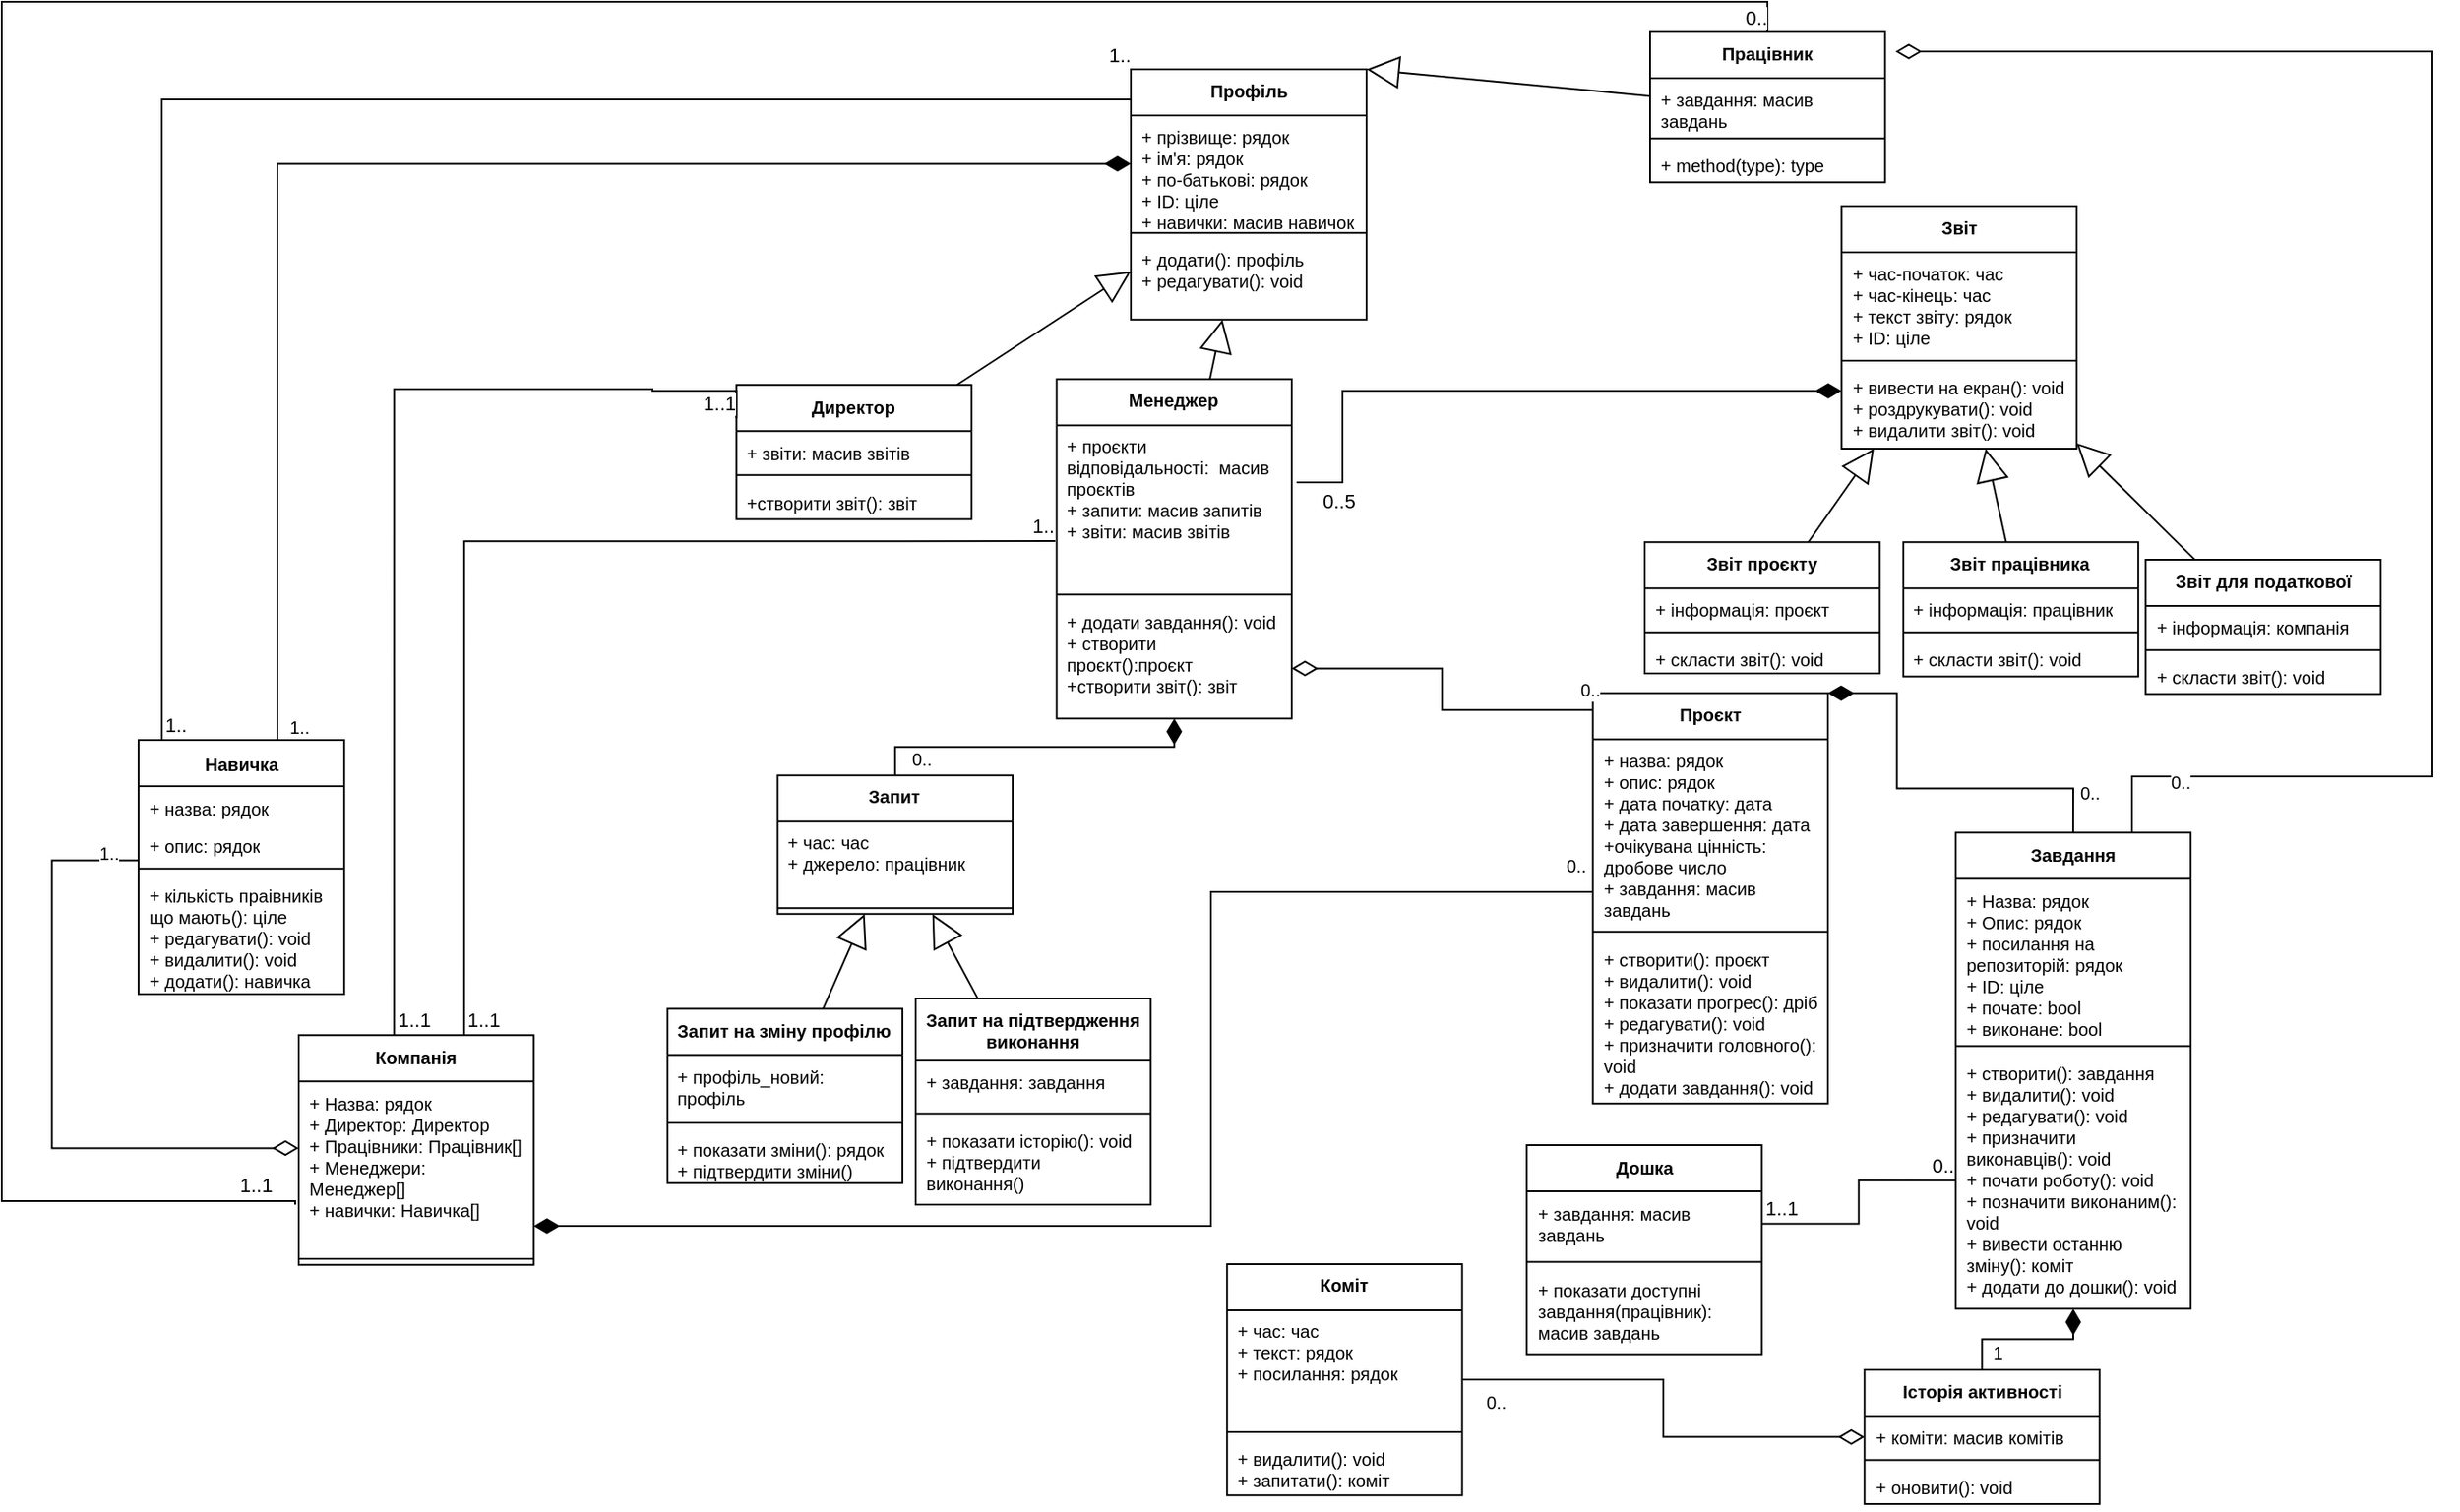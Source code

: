 <mxfile version="24.0.7" type="github">
  <diagram name="Сторінка-1" id="wndHHUxONTHjifHZyyzE">
    <mxGraphModel dx="1635" dy="624" grid="0" gridSize="10" guides="1" tooltips="1" connect="1" arrows="1" fold="1" page="0" pageScale="1" pageWidth="827" pageHeight="1169" math="0" shadow="0">
      <root>
        <mxCell id="0" />
        <mxCell id="1" parent="0" />
        <mxCell id="Brq1ZZWE5Lci2YKcBxoo-1" value="Проєкт" style="swimlane;fontStyle=1;align=center;verticalAlign=top;childLayout=stackLayout;horizontal=1;startSize=26;horizontalStack=0;resizeParent=1;resizeParentMax=0;resizeLast=0;collapsible=1;marginBottom=0;whiteSpace=wrap;html=1;fontSize=10;" parent="1" vertex="1">
          <mxGeometry x="869.812" y="507.115" width="132.18" height="230.995" as="geometry" />
        </mxCell>
        <mxCell id="Brq1ZZWE5Lci2YKcBxoo-2" value="+ назва: рядок&lt;br style=&quot;font-size: 10px;&quot;&gt;+ опис: рядок&lt;br style=&quot;font-size: 10px;&quot;&gt;+ дата початку: дата&lt;br style=&quot;font-size: 10px;&quot;&gt;+ дата завершення: дата&lt;br style=&quot;font-size: 10px;&quot;&gt;+очікувана цінність:&amp;nbsp; дробове число&lt;br style=&quot;font-size: 10px;&quot;&gt;+ завдання: масив завдань" style="text;strokeColor=none;fillColor=none;align=left;verticalAlign=top;spacingLeft=4;spacingRight=4;overflow=hidden;rotatable=0;points=[[0,0.5],[1,0.5]];portConstraint=eastwest;whiteSpace=wrap;html=1;fontSize=10;" parent="Brq1ZZWE5Lci2YKcBxoo-1" vertex="1">
          <mxGeometry y="26" width="132.18" height="104.917" as="geometry" />
        </mxCell>
        <mxCell id="Brq1ZZWE5Lci2YKcBxoo-3" value="" style="line;strokeWidth=1;fillColor=none;align=left;verticalAlign=middle;spacingTop=-1;spacingLeft=3;spacingRight=3;rotatable=0;labelPosition=right;points=[];portConstraint=eastwest;strokeColor=inherit;fontSize=10;" parent="Brq1ZZWE5Lci2YKcBxoo-1" vertex="1">
          <mxGeometry y="130.917" width="132.18" height="6.609" as="geometry" />
        </mxCell>
        <mxCell id="Brq1ZZWE5Lci2YKcBxoo-4" value="+ створити(): проєкт&lt;br style=&quot;font-size: 10px;&quot;&gt;+ видалити(): void&lt;br style=&quot;font-size: 10px;&quot;&gt;+ показати прогрес(): дріб&lt;br style=&quot;font-size: 10px;&quot;&gt;+ редагувати(): void&lt;br style=&quot;font-size: 10px;&quot;&gt;+ призначити головного(): void&lt;div style=&quot;font-size: 10px;&quot;&gt;+ додати завдання(): void&lt;/div&gt;" style="text;strokeColor=none;fillColor=none;align=left;verticalAlign=top;spacingLeft=4;spacingRight=4;overflow=hidden;rotatable=0;points=[[0,0.5],[1,0.5]];portConstraint=eastwest;whiteSpace=wrap;html=1;fontSize=10;" parent="Brq1ZZWE5Lci2YKcBxoo-1" vertex="1">
          <mxGeometry y="137.525" width="132.18" height="93.47" as="geometry" />
        </mxCell>
        <mxCell id="Brq1ZZWE5Lci2YKcBxoo-7" value="Завдання" style="swimlane;fontStyle=1;align=center;verticalAlign=top;childLayout=stackLayout;horizontal=1;startSize=26;horizontalStack=0;resizeParent=1;resizeParentMax=0;resizeLast=0;collapsible=1;marginBottom=0;whiteSpace=wrap;html=1;fontSize=10;" parent="1" vertex="1">
          <mxGeometry x="1073.863" y="585.596" width="132.18" height="268.002" as="geometry" />
        </mxCell>
        <mxCell id="Brq1ZZWE5Lci2YKcBxoo-8" value="+ Назва: рядок&lt;br style=&quot;font-size: 10px;&quot;&gt;+ Опис: рядок&lt;br style=&quot;font-size: 10px;&quot;&gt;+ посилання на репозиторій: рядок&lt;br style=&quot;font-size: 10px;&quot;&gt;+ ID: ціле&lt;br style=&quot;font-size: 10px;&quot;&gt;+ почате: bool&lt;br style=&quot;font-size: 10px;&quot;&gt;+ виконане: bool" style="text;strokeColor=none;fillColor=none;align=left;verticalAlign=top;spacingLeft=4;spacingRight=4;overflow=hidden;rotatable=0;points=[[0,0.5],[1,0.5]];portConstraint=eastwest;whiteSpace=wrap;html=1;fontSize=10;" parent="Brq1ZZWE5Lci2YKcBxoo-7" vertex="1">
          <mxGeometry y="26" width="132.18" height="90.873" as="geometry" />
        </mxCell>
        <mxCell id="Brq1ZZWE5Lci2YKcBxoo-9" value="" style="line;strokeWidth=1;fillColor=none;align=left;verticalAlign=middle;spacingTop=-1;spacingLeft=3;spacingRight=3;rotatable=0;labelPosition=right;points=[];portConstraint=eastwest;strokeColor=inherit;fontSize=10;" parent="Brq1ZZWE5Lci2YKcBxoo-7" vertex="1">
          <mxGeometry y="116.873" width="132.18" height="6.609" as="geometry" />
        </mxCell>
        <mxCell id="Brq1ZZWE5Lci2YKcBxoo-10" value="+ створити(): завдання&lt;br style=&quot;font-size: 10px;&quot;&gt;+ видалити(): void&lt;br style=&quot;font-size: 10px;&quot;&gt;+ редагувати(): void&lt;br style=&quot;font-size: 10px;&quot;&gt;+ призначити виконавців(): void&lt;br style=&quot;font-size: 10px;&quot;&gt;+ почати роботу(): void&lt;br style=&quot;font-size: 10px;&quot;&gt;+ позначити виконаним(): void&lt;br style=&quot;font-size: 10px;&quot;&gt;+ вивести останню зміну(): коміт&lt;div style=&quot;font-size: 10px;&quot;&gt;+ додати до дошки(): void&lt;/div&gt;" style="text;strokeColor=none;fillColor=none;align=left;verticalAlign=top;spacingLeft=4;spacingRight=4;overflow=hidden;rotatable=0;points=[[0,0.5],[1,0.5]];portConstraint=eastwest;whiteSpace=wrap;html=1;fontSize=10;" parent="Brq1ZZWE5Lci2YKcBxoo-7" vertex="1">
          <mxGeometry y="123.482" width="132.18" height="144.52" as="geometry" />
        </mxCell>
        <mxCell id="Brq1ZZWE5Lci2YKcBxoo-11" value="Профіль" style="swimlane;fontStyle=1;align=center;verticalAlign=top;childLayout=stackLayout;horizontal=1;startSize=26;horizontalStack=0;resizeParent=1;resizeParentMax=0;resizeLast=0;collapsible=1;marginBottom=0;whiteSpace=wrap;html=1;fontSize=10;" parent="1" vertex="1">
          <mxGeometry x="610" y="156" width="132.59" height="140.83" as="geometry" />
        </mxCell>
        <mxCell id="Brq1ZZWE5Lci2YKcBxoo-12" value="+ прізвище: рядок&lt;br style=&quot;border-color: var(--border-color); font-size: 10px;&quot;&gt;+ ім&#39;я: рядок&lt;br style=&quot;border-color: var(--border-color); font-size: 10px;&quot;&gt;+ по-батькові: рядок&lt;br style=&quot;border-color: var(--border-color); font-size: 10px;&quot;&gt;+ ID: ціле&lt;div style=&quot;font-size: 10px;&quot;&gt;+ навички: масив навичок&lt;/div&gt;" style="text;strokeColor=none;fillColor=none;align=left;verticalAlign=top;spacingLeft=4;spacingRight=4;overflow=hidden;rotatable=0;points=[[0,0.5],[1,0.5]];portConstraint=eastwest;whiteSpace=wrap;html=1;fontSize=10;" parent="Brq1ZZWE5Lci2YKcBxoo-11" vertex="1">
          <mxGeometry y="26" width="132.59" height="62.785" as="geometry" />
        </mxCell>
        <mxCell id="Brq1ZZWE5Lci2YKcBxoo-13" value="" style="line;strokeWidth=1;fillColor=none;align=left;verticalAlign=middle;spacingTop=-1;spacingLeft=3;spacingRight=3;rotatable=0;labelPosition=right;points=[];portConstraint=eastwest;strokeColor=inherit;fontSize=10;" parent="Brq1ZZWE5Lci2YKcBxoo-11" vertex="1">
          <mxGeometry y="88.785" width="132.59" height="6.609" as="geometry" />
        </mxCell>
        <mxCell id="Brq1ZZWE5Lci2YKcBxoo-14" value="+ додати(): профіль&lt;br style=&quot;font-size: 10px;&quot;&gt;+ редагувати(): void" style="text;strokeColor=none;fillColor=none;align=left;verticalAlign=top;spacingLeft=4;spacingRight=4;overflow=hidden;rotatable=0;points=[[0,0.5],[1,0.5]];portConstraint=eastwest;whiteSpace=wrap;html=1;fontSize=10;" parent="Brq1ZZWE5Lci2YKcBxoo-11" vertex="1">
          <mxGeometry y="95.394" width="132.59" height="45.436" as="geometry" />
        </mxCell>
        <mxCell id="Brq1ZZWE5Lci2YKcBxoo-15" value="Звіт" style="swimlane;fontStyle=1;align=center;verticalAlign=top;childLayout=stackLayout;horizontal=1;startSize=26;horizontalStack=0;resizeParent=1;resizeParentMax=0;resizeLast=0;collapsible=1;marginBottom=0;whiteSpace=wrap;html=1;fontSize=10;" parent="1" vertex="1">
          <mxGeometry x="1009.696" y="233.003" width="132.18" height="136.521" as="geometry" />
        </mxCell>
        <mxCell id="Brq1ZZWE5Lci2YKcBxoo-16" value="+ час-початок: час&lt;div style=&quot;font-size: 10px;&quot;&gt;+ час-кінець: час&lt;/div&gt;&lt;div style=&quot;font-size: 10px;&quot;&gt;+ текст звіту: рядок&lt;/div&gt;&lt;div style=&quot;font-size: 10px;&quot;&gt;+ ID: ціле&lt;/div&gt;" style="text;strokeColor=none;fillColor=none;align=left;verticalAlign=top;spacingLeft=4;spacingRight=4;overflow=hidden;rotatable=0;points=[[0,0.5],[1,0.5]];portConstraint=eastwest;whiteSpace=wrap;html=1;fontSize=10;" parent="Brq1ZZWE5Lci2YKcBxoo-15" vertex="1">
          <mxGeometry y="26" width="132.18" height="57.65" as="geometry" />
        </mxCell>
        <mxCell id="Brq1ZZWE5Lci2YKcBxoo-17" value="" style="line;strokeWidth=1;fillColor=none;align=left;verticalAlign=middle;spacingTop=-1;spacingLeft=3;spacingRight=3;rotatable=0;labelPosition=right;points=[];portConstraint=eastwest;strokeColor=inherit;fontSize=10;" parent="Brq1ZZWE5Lci2YKcBxoo-15" vertex="1">
          <mxGeometry y="83.65" width="132.18" height="6.609" as="geometry" />
        </mxCell>
        <mxCell id="Brq1ZZWE5Lci2YKcBxoo-18" value="+ вивести на екран(): void&lt;div style=&quot;font-size: 10px;&quot;&gt;+ роздрукувати(): void&lt;/div&gt;&lt;div style=&quot;font-size: 10px;&quot;&gt;+ видалити звіт(): void&lt;br style=&quot;font-size: 10px;&quot;&gt;&lt;/div&gt;" style="text;strokeColor=none;fillColor=none;align=left;verticalAlign=top;spacingLeft=4;spacingRight=4;overflow=hidden;rotatable=0;points=[[0,0.5],[1,0.5]];portConstraint=eastwest;whiteSpace=wrap;html=1;fontSize=10;" parent="Brq1ZZWE5Lci2YKcBxoo-15" vertex="1">
          <mxGeometry y="90.259" width="132.18" height="46.262" as="geometry" />
        </mxCell>
        <mxCell id="Brq1ZZWE5Lci2YKcBxoo-19" value="Коміт" style="swimlane;fontStyle=1;align=center;verticalAlign=top;childLayout=stackLayout;horizontal=1;startSize=26;horizontalStack=0;resizeParent=1;resizeParentMax=0;resizeLast=0;collapsible=1;marginBottom=0;whiteSpace=wrap;html=1;fontSize=10;" parent="1" vertex="1">
          <mxGeometry x="664.11" y="828.474" width="132.178" height="130.09" as="geometry" />
        </mxCell>
        <mxCell id="Brq1ZZWE5Lci2YKcBxoo-20" value="+ час: час&lt;br style=&quot;font-size: 10px;&quot;&gt;+ текст: рядок&lt;br style=&quot;font-size: 10px;&quot;&gt;+ посилання: рядок" style="text;strokeColor=none;fillColor=none;align=left;verticalAlign=top;spacingLeft=4;spacingRight=4;overflow=hidden;rotatable=0;points=[[0,0.5],[1,0.5]];portConstraint=eastwest;whiteSpace=wrap;html=1;fontSize=10;" parent="Brq1ZZWE5Lci2YKcBxoo-19" vertex="1">
          <mxGeometry y="26" width="132.178" height="65.263" as="geometry" />
        </mxCell>
        <mxCell id="Brq1ZZWE5Lci2YKcBxoo-21" value="" style="line;strokeWidth=1;fillColor=none;align=left;verticalAlign=middle;spacingTop=-1;spacingLeft=3;spacingRight=3;rotatable=0;labelPosition=right;points=[];portConstraint=eastwest;strokeColor=inherit;fontSize=10;" parent="Brq1ZZWE5Lci2YKcBxoo-19" vertex="1">
          <mxGeometry y="91.263" width="132.178" height="6.609" as="geometry" />
        </mxCell>
        <mxCell id="Brq1ZZWE5Lci2YKcBxoo-22" value="+ видалити(): void&lt;br style=&quot;font-size: 10px;&quot;&gt;+ запитати(): коміт" style="text;strokeColor=none;fillColor=none;align=left;verticalAlign=top;spacingLeft=4;spacingRight=4;overflow=hidden;rotatable=0;points=[[0,0.5],[1,0.5]];portConstraint=eastwest;whiteSpace=wrap;html=1;fontSize=10;" parent="Brq1ZZWE5Lci2YKcBxoo-19" vertex="1">
          <mxGeometry y="97.872" width="132.178" height="32.218" as="geometry" />
        </mxCell>
        <mxCell id="Brq1ZZWE5Lci2YKcBxoo-23" value="Менеджер" style="swimlane;fontStyle=1;align=center;verticalAlign=top;childLayout=stackLayout;horizontal=1;startSize=26;horizontalStack=0;resizeParent=1;resizeParentMax=0;resizeLast=0;collapsible=1;marginBottom=0;whiteSpace=wrap;html=1;fontSize=10;" parent="1" vertex="1">
          <mxGeometry x="568.281" y="330.327" width="132.18" height="190.999" as="geometry" />
        </mxCell>
        <mxCell id="Brq1ZZWE5Lci2YKcBxoo-24" value="+ проєкти відповідальності:&amp;nbsp; масив проєктів&lt;div style=&quot;font-size: 10px;&quot;&gt;+ запити: масив запитів&lt;/div&gt;&lt;div style=&quot;font-size: 10px;&quot;&gt;+ звіти: масив звітів&lt;/div&gt;" style="text;strokeColor=none;fillColor=none;align=left;verticalAlign=top;spacingLeft=4;spacingRight=4;overflow=hidden;rotatable=0;points=[[0,0.5],[1,0.5]];portConstraint=eastwest;whiteSpace=wrap;html=1;fontSize=10;" parent="Brq1ZZWE5Lci2YKcBxoo-23" vertex="1">
          <mxGeometry y="26" width="132.18" height="92" as="geometry" />
        </mxCell>
        <mxCell id="Brq1ZZWE5Lci2YKcBxoo-25" value="" style="line;strokeWidth=1;fillColor=none;align=left;verticalAlign=middle;spacingTop=-1;spacingLeft=3;spacingRight=3;rotatable=0;labelPosition=right;points=[];portConstraint=eastwest;strokeColor=inherit;fontSize=10;" parent="Brq1ZZWE5Lci2YKcBxoo-23" vertex="1">
          <mxGeometry y="118" width="132.18" height="6.609" as="geometry" />
        </mxCell>
        <mxCell id="Brq1ZZWE5Lci2YKcBxoo-26" value="+ додати завдання(): void&lt;br style=&quot;font-size: 10px;&quot;&gt;+ створити проєкт():проєкт&lt;div&gt;+створити звіт(): звіт&lt;/div&gt;" style="text;strokeColor=none;fillColor=none;align=left;verticalAlign=top;spacingLeft=4;spacingRight=4;overflow=hidden;rotatable=0;points=[[0,0.5],[1,0.5]];portConstraint=eastwest;whiteSpace=wrap;html=1;fontSize=10;" parent="Brq1ZZWE5Lci2YKcBxoo-23" vertex="1">
          <mxGeometry y="124.609" width="132.18" height="66.39" as="geometry" />
        </mxCell>
        <mxCell id="Brq1ZZWE5Lci2YKcBxoo-27" value="Працівник" style="swimlane;fontStyle=1;align=center;verticalAlign=top;childLayout=stackLayout;horizontal=1;startSize=26;horizontalStack=0;resizeParent=1;resizeParentMax=0;resizeLast=0;collapsible=1;marginBottom=0;whiteSpace=wrap;html=1;fontSize=10;" parent="1" vertex="1">
          <mxGeometry x="902.004" y="134.997" width="132.178" height="84.654" as="geometry" />
        </mxCell>
        <mxCell id="Brq1ZZWE5Lci2YKcBxoo-28" value="+ завдання: масив завдань" style="text;strokeColor=none;fillColor=none;align=left;verticalAlign=top;spacingLeft=4;spacingRight=4;overflow=hidden;rotatable=0;points=[[0,0.5],[1,0.5]];portConstraint=eastwest;whiteSpace=wrap;html=1;fontSize=10;" parent="Brq1ZZWE5Lci2YKcBxoo-27" vertex="1">
          <mxGeometry y="26" width="132.178" height="30.566" as="geometry" />
        </mxCell>
        <mxCell id="Brq1ZZWE5Lci2YKcBxoo-29" value="" style="line;strokeWidth=1;fillColor=none;align=left;verticalAlign=middle;spacingTop=-1;spacingLeft=3;spacingRight=3;rotatable=0;labelPosition=right;points=[];portConstraint=eastwest;strokeColor=inherit;fontSize=10;" parent="Brq1ZZWE5Lci2YKcBxoo-27" vertex="1">
          <mxGeometry y="56.566" width="132.178" height="6.609" as="geometry" />
        </mxCell>
        <mxCell id="Brq1ZZWE5Lci2YKcBxoo-30" value="+ method(type): type" style="text;strokeColor=none;fillColor=none;align=left;verticalAlign=top;spacingLeft=4;spacingRight=4;overflow=hidden;rotatable=0;points=[[0,0.5],[1,0.5]];portConstraint=eastwest;whiteSpace=wrap;html=1;fontSize=10;" parent="Brq1ZZWE5Lci2YKcBxoo-27" vertex="1">
          <mxGeometry y="63.175" width="132.178" height="21.479" as="geometry" />
        </mxCell>
        <mxCell id="Brq1ZZWE5Lci2YKcBxoo-31" value="Компанія" style="swimlane;fontStyle=1;align=center;verticalAlign=top;childLayout=stackLayout;horizontal=1;startSize=26;horizontalStack=0;resizeParent=1;resizeParentMax=0;resizeLast=0;collapsible=1;marginBottom=0;whiteSpace=wrap;html=1;fontSize=10;" parent="1" vertex="1">
          <mxGeometry x="142.006" y="699.6" width="132.178" height="129.264" as="geometry" />
        </mxCell>
        <mxCell id="Brq1ZZWE5Lci2YKcBxoo-32" value="+ Назва: рядок&lt;br style=&quot;font-size: 10px;&quot;&gt;+ Директор: Директор&lt;br style=&quot;font-size: 10px;&quot;&gt;+ Працівники: Працівник[]&lt;br style=&quot;font-size: 10px;&quot;&gt;+ Менеджери: Менеджер[]&lt;br style=&quot;font-size: 10px;&quot;&gt;+ навички: Навичка[]&lt;div style=&quot;font-size: 10px;&quot;&gt;&lt;br style=&quot;font-size: 10px;&quot;&gt;&lt;/div&gt;" style="text;strokeColor=none;fillColor=none;align=left;verticalAlign=top;spacingLeft=4;spacingRight=4;overflow=hidden;rotatable=0;points=[[0,0.5],[1,0.5]];portConstraint=eastwest;whiteSpace=wrap;html=1;fontSize=10;" parent="Brq1ZZWE5Lci2YKcBxoo-31" vertex="1">
          <mxGeometry y="26" width="132.178" height="96.655" as="geometry" />
        </mxCell>
        <mxCell id="Brq1ZZWE5Lci2YKcBxoo-33" value="" style="line;strokeWidth=1;fillColor=none;align=left;verticalAlign=middle;spacingTop=-1;spacingLeft=3;spacingRight=3;rotatable=0;labelPosition=right;points=[];portConstraint=eastwest;strokeColor=inherit;fontSize=10;" parent="Brq1ZZWE5Lci2YKcBxoo-31" vertex="1">
          <mxGeometry y="122.655" width="132.178" height="6.609" as="geometry" />
        </mxCell>
        <mxCell id="Brq1ZZWE5Lci2YKcBxoo-39" value="Директор" style="swimlane;fontStyle=1;align=center;verticalAlign=top;childLayout=stackLayout;horizontal=1;startSize=26;horizontalStack=0;resizeParent=1;resizeParentMax=0;resizeLast=0;collapsible=1;marginBottom=0;whiteSpace=wrap;html=1;fontSize=10;" parent="1" vertex="1">
          <mxGeometry x="388.19" y="333.63" width="132.18" height="75.567" as="geometry" />
        </mxCell>
        <mxCell id="Brq1ZZWE5Lci2YKcBxoo-40" value="+ звіти: масив звітів" style="text;strokeColor=none;fillColor=none;align=left;verticalAlign=top;spacingLeft=4;spacingRight=4;overflow=hidden;rotatable=0;points=[[0,0.5],[1,0.5]];portConstraint=eastwest;whiteSpace=wrap;html=1;fontSize=10;" parent="Brq1ZZWE5Lci2YKcBxoo-39" vertex="1">
          <mxGeometry y="26" width="132.18" height="21.479" as="geometry" />
        </mxCell>
        <mxCell id="Brq1ZZWE5Lci2YKcBxoo-41" value="" style="line;strokeWidth=1;fillColor=none;align=left;verticalAlign=middle;spacingTop=-1;spacingLeft=3;spacingRight=3;rotatable=0;labelPosition=right;points=[];portConstraint=eastwest;strokeColor=inherit;fontSize=10;" parent="Brq1ZZWE5Lci2YKcBxoo-39" vertex="1">
          <mxGeometry y="47.479" width="132.18" height="6.609" as="geometry" />
        </mxCell>
        <mxCell id="Brq1ZZWE5Lci2YKcBxoo-42" value="&lt;div&gt;&lt;span style=&quot;background-color: initial;&quot;&gt;+створити звіт(): звіт&lt;/span&gt;&lt;br&gt;&lt;/div&gt;" style="text;strokeColor=none;fillColor=none;align=left;verticalAlign=top;spacingLeft=4;spacingRight=4;overflow=hidden;rotatable=0;points=[[0,0.5],[1,0.5]];portConstraint=eastwest;whiteSpace=wrap;html=1;fontSize=10;" parent="Brq1ZZWE5Lci2YKcBxoo-39" vertex="1">
          <mxGeometry y="54.088" width="132.18" height="21.479" as="geometry" />
        </mxCell>
        <mxCell id="Brq1ZZWE5Lci2YKcBxoo-47" value="&lt;b style=&quot;font-size: 10px;&quot;&gt;Навичка&lt;/b&gt;" style="swimlane;fontStyle=0;childLayout=stackLayout;horizontal=1;startSize=26;fillColor=none;horizontalStack=0;resizeParent=1;resizeParentMax=0;resizeLast=0;collapsible=1;marginBottom=0;whiteSpace=wrap;html=1;fontSize=10;" parent="1" vertex="1">
          <mxGeometry x="51.959" y="533.551" width="115.66" height="142.997" as="geometry" />
        </mxCell>
        <mxCell id="Brq1ZZWE5Lci2YKcBxoo-48" value="+ назва: рядок" style="text;strokeColor=none;fillColor=none;align=left;verticalAlign=top;spacingLeft=4;spacingRight=4;overflow=hidden;rotatable=0;points=[[0,0.5],[1,0.5]];portConstraint=eastwest;whiteSpace=wrap;html=1;fontSize=10;" parent="Brq1ZZWE5Lci2YKcBxoo-47" vertex="1">
          <mxGeometry y="26" width="115.66" height="21.479" as="geometry" />
        </mxCell>
        <mxCell id="Brq1ZZWE5Lci2YKcBxoo-49" value="+ опис: рядок" style="text;strokeColor=none;fillColor=none;align=left;verticalAlign=top;spacingLeft=4;spacingRight=4;overflow=hidden;rotatable=0;points=[[0,0.5],[1,0.5]];portConstraint=eastwest;whiteSpace=wrap;html=1;fontSize=10;" parent="Brq1ZZWE5Lci2YKcBxoo-47" vertex="1">
          <mxGeometry y="47.479" width="115.66" height="21.479" as="geometry" />
        </mxCell>
        <mxCell id="Brq1ZZWE5Lci2YKcBxoo-53" value="" style="line;strokeWidth=1;fillColor=none;align=left;verticalAlign=middle;spacingTop=-1;spacingLeft=3;spacingRight=3;rotatable=0;labelPosition=right;points=[];portConstraint=eastwest;strokeColor=inherit;fontSize=10;" parent="Brq1ZZWE5Lci2YKcBxoo-47" vertex="1">
          <mxGeometry y="68.958" width="115.66" height="6.609" as="geometry" />
        </mxCell>
        <mxCell id="Brq1ZZWE5Lci2YKcBxoo-52" value="+ кількість праівників що мають(): ціле&lt;br style=&quot;font-size: 10px;&quot;&gt;+ редагувати(): void&lt;br style=&quot;font-size: 10px;&quot;&gt;+ видалити(): void&lt;br style=&quot;font-size: 10px;&quot;&gt;+ додати(): навичка" style="text;strokeColor=none;fillColor=none;align=left;verticalAlign=top;spacingLeft=4;spacingRight=4;overflow=hidden;rotatable=0;points=[[0,0.5],[1,0.5]];portConstraint=eastwest;whiteSpace=wrap;html=1;fontSize=10;" parent="Brq1ZZWE5Lci2YKcBxoo-47" vertex="1">
          <mxGeometry y="75.567" width="115.66" height="67.43" as="geometry" />
        </mxCell>
        <mxCell id="Brq1ZZWE5Lci2YKcBxoo-58" value="Дошка" style="swimlane;fontStyle=1;align=center;verticalAlign=top;childLayout=stackLayout;horizontal=1;startSize=26;horizontalStack=0;resizeParent=1;resizeParentMax=0;resizeLast=0;collapsible=1;marginBottom=0;whiteSpace=wrap;html=1;fontSize=10;" parent="1" vertex="1">
          <mxGeometry x="832.637" y="761.559" width="132.178" height="117.699" as="geometry" />
        </mxCell>
        <mxCell id="Brq1ZZWE5Lci2YKcBxoo-59" value="+ завдання: масив завдань" style="text;strokeColor=none;fillColor=none;align=left;verticalAlign=top;spacingLeft=4;spacingRight=4;overflow=hidden;rotatable=0;points=[[0,0.5],[1,0.5]];portConstraint=eastwest;whiteSpace=wrap;html=1;fontSize=10;" parent="Brq1ZZWE5Lci2YKcBxoo-58" vertex="1">
          <mxGeometry y="26" width="132.178" height="36.349" as="geometry" />
        </mxCell>
        <mxCell id="Brq1ZZWE5Lci2YKcBxoo-60" value="" style="line;strokeWidth=1;fillColor=none;align=left;verticalAlign=middle;spacingTop=-1;spacingLeft=3;spacingRight=3;rotatable=0;labelPosition=right;points=[];portConstraint=eastwest;strokeColor=inherit;fontSize=10;" parent="Brq1ZZWE5Lci2YKcBxoo-58" vertex="1">
          <mxGeometry y="62.349" width="132.178" height="6.609" as="geometry" />
        </mxCell>
        <mxCell id="Brq1ZZWE5Lci2YKcBxoo-61" value="+ показати доступні завдання(працівник): масив завдань" style="text;strokeColor=none;fillColor=none;align=left;verticalAlign=top;spacingLeft=4;spacingRight=4;overflow=hidden;rotatable=0;points=[[0,0.5],[1,0.5]];portConstraint=eastwest;whiteSpace=wrap;html=1;fontSize=10;" parent="Brq1ZZWE5Lci2YKcBxoo-58" vertex="1">
          <mxGeometry y="68.958" width="132.178" height="48.741" as="geometry" />
        </mxCell>
        <mxCell id="Brq1ZZWE5Lci2YKcBxoo-62" value="Запит" style="swimlane;fontStyle=1;align=center;verticalAlign=top;childLayout=stackLayout;horizontal=1;startSize=26;horizontalStack=0;resizeParent=1;resizeParentMax=0;resizeLast=0;collapsible=1;marginBottom=0;whiteSpace=wrap;html=1;fontSize=10;" parent="1" vertex="1">
          <mxGeometry x="411.319" y="553.378" width="132.178" height="78.045" as="geometry" />
        </mxCell>
        <mxCell id="Brq1ZZWE5Lci2YKcBxoo-63" value="+ час: час&lt;div style=&quot;font-size: 10px;&quot;&gt;+ джерело: працівник&lt;/div&gt;" style="text;strokeColor=none;fillColor=none;align=left;verticalAlign=top;spacingLeft=4;spacingRight=4;overflow=hidden;rotatable=0;points=[[0,0.5],[1,0.5]];portConstraint=eastwest;whiteSpace=wrap;html=1;fontSize=10;" parent="Brq1ZZWE5Lci2YKcBxoo-62" vertex="1">
          <mxGeometry y="26" width="132.178" height="45.436" as="geometry" />
        </mxCell>
        <mxCell id="Brq1ZZWE5Lci2YKcBxoo-64" value="" style="line;strokeWidth=1;fillColor=none;align=left;verticalAlign=middle;spacingTop=-1;spacingLeft=3;spacingRight=3;rotatable=0;labelPosition=right;points=[];portConstraint=eastwest;strokeColor=inherit;fontSize=10;" parent="Brq1ZZWE5Lci2YKcBxoo-62" vertex="1">
          <mxGeometry y="71.436" width="132.178" height="6.609" as="geometry" />
        </mxCell>
        <mxCell id="Brq1ZZWE5Lci2YKcBxoo-66" value="Запит на зміну профілю" style="swimlane;fontStyle=1;align=center;verticalAlign=top;childLayout=stackLayout;horizontal=1;startSize=26;horizontalStack=0;resizeParent=1;resizeParentMax=0;resizeLast=0;collapsible=1;marginBottom=0;whiteSpace=wrap;html=1;fontSize=10;" parent="1" vertex="1">
          <mxGeometry x="349.36" y="684.73" width="132.18" height="98.175" as="geometry" />
        </mxCell>
        <mxCell id="Brq1ZZWE5Lci2YKcBxoo-67" value="+ профіль_новий: профіль" style="text;strokeColor=none;fillColor=none;align=left;verticalAlign=top;spacingLeft=4;spacingRight=4;overflow=hidden;rotatable=0;points=[[0,0.5],[1,0.5]];portConstraint=eastwest;whiteSpace=wrap;html=1;fontSize=10;" parent="Brq1ZZWE5Lci2YKcBxoo-66" vertex="1">
          <mxGeometry y="26" width="132.18" height="35" as="geometry" />
        </mxCell>
        <mxCell id="Brq1ZZWE5Lci2YKcBxoo-68" value="" style="line;strokeWidth=1;fillColor=none;align=left;verticalAlign=middle;spacingTop=-1;spacingLeft=3;spacingRight=3;rotatable=0;labelPosition=right;points=[];portConstraint=eastwest;strokeColor=inherit;fontSize=10;" parent="Brq1ZZWE5Lci2YKcBxoo-66" vertex="1">
          <mxGeometry y="61" width="132.18" height="6.609" as="geometry" />
        </mxCell>
        <mxCell id="Brq1ZZWE5Lci2YKcBxoo-69" value="+ показати зміни(): рядок&lt;div style=&quot;font-size: 10px;&quot;&gt;+ підтвердити зміни()&lt;/div&gt;" style="text;strokeColor=none;fillColor=none;align=left;verticalAlign=top;spacingLeft=4;spacingRight=4;overflow=hidden;rotatable=0;points=[[0,0.5],[1,0.5]];portConstraint=eastwest;whiteSpace=wrap;html=1;fontSize=10;" parent="Brq1ZZWE5Lci2YKcBxoo-66" vertex="1">
          <mxGeometry y="67.609" width="132.18" height="30.566" as="geometry" />
        </mxCell>
        <mxCell id="Brq1ZZWE5Lci2YKcBxoo-71" value="Історія активності" style="swimlane;fontStyle=1;align=center;verticalAlign=top;childLayout=stackLayout;horizontal=1;startSize=26;horizontalStack=0;resizeParent=1;resizeParentMax=0;resizeLast=0;collapsible=1;marginBottom=0;whiteSpace=wrap;html=1;fontSize=10;" parent="1" vertex="1">
          <mxGeometry x="1022.643" y="887.954" width="132.178" height="75.567" as="geometry" />
        </mxCell>
        <mxCell id="Brq1ZZWE5Lci2YKcBxoo-72" value="+ коміти: масив комітів" style="text;strokeColor=none;fillColor=none;align=left;verticalAlign=top;spacingLeft=4;spacingRight=4;overflow=hidden;rotatable=0;points=[[0,0.5],[1,0.5]];portConstraint=eastwest;whiteSpace=wrap;html=1;fontSize=10;" parent="Brq1ZZWE5Lci2YKcBxoo-71" vertex="1">
          <mxGeometry y="26" width="132.178" height="21.479" as="geometry" />
        </mxCell>
        <mxCell id="Brq1ZZWE5Lci2YKcBxoo-73" value="" style="line;strokeWidth=1;fillColor=none;align=left;verticalAlign=middle;spacingTop=-1;spacingLeft=3;spacingRight=3;rotatable=0;labelPosition=right;points=[];portConstraint=eastwest;strokeColor=inherit;fontSize=10;" parent="Brq1ZZWE5Lci2YKcBxoo-71" vertex="1">
          <mxGeometry y="47.479" width="132.178" height="6.609" as="geometry" />
        </mxCell>
        <mxCell id="Brq1ZZWE5Lci2YKcBxoo-74" value="+ оновити(): void" style="text;strokeColor=none;fillColor=none;align=left;verticalAlign=top;spacingLeft=4;spacingRight=4;overflow=hidden;rotatable=0;points=[[0,0.5],[1,0.5]];portConstraint=eastwest;whiteSpace=wrap;html=1;fontSize=10;" parent="Brq1ZZWE5Lci2YKcBxoo-71" vertex="1">
          <mxGeometry y="54.088" width="132.178" height="21.479" as="geometry" />
        </mxCell>
        <mxCell id="Y7ODe3QfuQIOJ7MeuVfG-1" value="Звіт проєкту" style="swimlane;fontStyle=1;align=center;verticalAlign=top;childLayout=stackLayout;horizontal=1;startSize=26;horizontalStack=0;resizeParent=1;resizeParentMax=0;resizeLast=0;collapsible=1;marginBottom=0;whiteSpace=wrap;html=1;fontSize=10;" parent="1" vertex="1">
          <mxGeometry x="898.997" y="422.139" width="132.178" height="73.915" as="geometry" />
        </mxCell>
        <mxCell id="Y7ODe3QfuQIOJ7MeuVfG-2" value="+ інформація: проєкт" style="text;strokeColor=none;fillColor=none;align=left;verticalAlign=top;spacingLeft=4;spacingRight=4;overflow=hidden;rotatable=0;points=[[0,0.5],[1,0.5]];portConstraint=eastwest;whiteSpace=wrap;html=1;fontSize=10;" parent="Y7ODe3QfuQIOJ7MeuVfG-1" vertex="1">
          <mxGeometry y="26" width="132.178" height="21.479" as="geometry" />
        </mxCell>
        <mxCell id="Y7ODe3QfuQIOJ7MeuVfG-3" value="" style="line;strokeWidth=1;fillColor=none;align=left;verticalAlign=middle;spacingTop=-1;spacingLeft=3;spacingRight=3;rotatable=0;labelPosition=right;points=[];portConstraint=eastwest;strokeColor=inherit;fontSize=10;" parent="Y7ODe3QfuQIOJ7MeuVfG-1" vertex="1">
          <mxGeometry y="47.479" width="132.178" height="6.609" as="geometry" />
        </mxCell>
        <mxCell id="Y7ODe3QfuQIOJ7MeuVfG-4" value="+ скласти звіт(): void" style="text;strokeColor=none;fillColor=none;align=left;verticalAlign=top;spacingLeft=4;spacingRight=4;overflow=hidden;rotatable=0;points=[[0,0.5],[1,0.5]];portConstraint=eastwest;whiteSpace=wrap;html=1;fontSize=10;" parent="Y7ODe3QfuQIOJ7MeuVfG-1" vertex="1">
          <mxGeometry y="54.088" width="132.178" height="19.827" as="geometry" />
        </mxCell>
        <mxCell id="Y7ODe3QfuQIOJ7MeuVfG-5" value="Звіт працівника" style="swimlane;fontStyle=1;align=center;verticalAlign=top;childLayout=stackLayout;horizontal=1;startSize=26;horizontalStack=0;resizeParent=1;resizeParentMax=0;resizeLast=0;collapsible=1;marginBottom=0;whiteSpace=wrap;html=1;fontSize=10;" parent="1" vertex="1">
          <mxGeometry x="1044.393" y="422.139" width="132.178" height="75.567" as="geometry" />
        </mxCell>
        <mxCell id="Y7ODe3QfuQIOJ7MeuVfG-6" value="+ інформація: працівник" style="text;strokeColor=none;fillColor=none;align=left;verticalAlign=top;spacingLeft=4;spacingRight=4;overflow=hidden;rotatable=0;points=[[0,0.5],[1,0.5]];portConstraint=eastwest;whiteSpace=wrap;html=1;fontSize=10;" parent="Y7ODe3QfuQIOJ7MeuVfG-5" vertex="1">
          <mxGeometry y="26" width="132.178" height="21.479" as="geometry" />
        </mxCell>
        <mxCell id="Y7ODe3QfuQIOJ7MeuVfG-7" value="" style="line;strokeWidth=1;fillColor=none;align=left;verticalAlign=middle;spacingTop=-1;spacingLeft=3;spacingRight=3;rotatable=0;labelPosition=right;points=[];portConstraint=eastwest;strokeColor=inherit;fontSize=10;" parent="Y7ODe3QfuQIOJ7MeuVfG-5" vertex="1">
          <mxGeometry y="47.479" width="132.178" height="6.609" as="geometry" />
        </mxCell>
        <mxCell id="Y7ODe3QfuQIOJ7MeuVfG-8" value="+ скласти звіт(): void" style="text;strokeColor=none;fillColor=none;align=left;verticalAlign=top;spacingLeft=4;spacingRight=4;overflow=hidden;rotatable=0;points=[[0,0.5],[1,0.5]];portConstraint=eastwest;whiteSpace=wrap;html=1;fontSize=10;" parent="Y7ODe3QfuQIOJ7MeuVfG-5" vertex="1">
          <mxGeometry y="54.088" width="132.178" height="21.479" as="geometry" />
        </mxCell>
        <mxCell id="Y7ODe3QfuQIOJ7MeuVfG-9" value="Звіт для податкової" style="swimlane;fontStyle=1;align=center;verticalAlign=top;childLayout=stackLayout;horizontal=1;startSize=26;horizontalStack=0;resizeParent=1;resizeParentMax=0;resizeLast=0;collapsible=1;marginBottom=0;whiteSpace=wrap;html=1;fontSize=10;" parent="1" vertex="1">
          <mxGeometry x="1180.702" y="432.053" width="132.178" height="75.567" as="geometry" />
        </mxCell>
        <mxCell id="Y7ODe3QfuQIOJ7MeuVfG-10" value="+ інформація: компанія" style="text;strokeColor=none;fillColor=none;align=left;verticalAlign=top;spacingLeft=4;spacingRight=4;overflow=hidden;rotatable=0;points=[[0,0.5],[1,0.5]];portConstraint=eastwest;whiteSpace=wrap;html=1;fontSize=10;" parent="Y7ODe3QfuQIOJ7MeuVfG-9" vertex="1">
          <mxGeometry y="26" width="132.178" height="21.479" as="geometry" />
        </mxCell>
        <mxCell id="Y7ODe3QfuQIOJ7MeuVfG-11" value="" style="line;strokeWidth=1;fillColor=none;align=left;verticalAlign=middle;spacingTop=-1;spacingLeft=3;spacingRight=3;rotatable=0;labelPosition=right;points=[];portConstraint=eastwest;strokeColor=inherit;fontSize=10;" parent="Y7ODe3QfuQIOJ7MeuVfG-9" vertex="1">
          <mxGeometry y="47.479" width="132.178" height="6.609" as="geometry" />
        </mxCell>
        <mxCell id="Y7ODe3QfuQIOJ7MeuVfG-12" value="+ скласти звіт(): void" style="text;strokeColor=none;fillColor=none;align=left;verticalAlign=top;spacingLeft=4;spacingRight=4;overflow=hidden;rotatable=0;points=[[0,0.5],[1,0.5]];portConstraint=eastwest;whiteSpace=wrap;html=1;fontSize=10;" parent="Y7ODe3QfuQIOJ7MeuVfG-9" vertex="1">
          <mxGeometry y="54.088" width="132.178" height="21.479" as="geometry" />
        </mxCell>
        <mxCell id="Y7ODe3QfuQIOJ7MeuVfG-13" value="Запит на підтвердження виконання" style="swimlane;fontStyle=1;align=center;verticalAlign=top;childLayout=stackLayout;horizontal=1;startSize=35;horizontalStack=0;resizeParent=1;resizeParentMax=0;resizeLast=0;collapsible=1;marginBottom=0;whiteSpace=wrap;html=1;fontSize=10;" parent="1" vertex="1">
          <mxGeometry x="488.97" y="678.95" width="132.18" height="116.005" as="geometry">
            <mxRectangle x="85" y="215" width="236" height="37" as="alternateBounds" />
          </mxGeometry>
        </mxCell>
        <mxCell id="Y7ODe3QfuQIOJ7MeuVfG-14" value="+ завдання: завдання" style="text;strokeColor=none;fillColor=none;align=left;verticalAlign=top;spacingLeft=4;spacingRight=4;overflow=hidden;rotatable=0;points=[[0,0.5],[1,0.5]];portConstraint=eastwest;whiteSpace=wrap;html=1;fontSize=10;" parent="Y7ODe3QfuQIOJ7MeuVfG-13" vertex="1">
          <mxGeometry y="35" width="132.18" height="26.436" as="geometry" />
        </mxCell>
        <mxCell id="Y7ODe3QfuQIOJ7MeuVfG-15" value="" style="line;strokeWidth=1;fillColor=none;align=left;verticalAlign=middle;spacingTop=-1;spacingLeft=3;spacingRight=3;rotatable=0;labelPosition=right;points=[];portConstraint=eastwest;strokeColor=inherit;fontSize=10;" parent="Y7ODe3QfuQIOJ7MeuVfG-13" vertex="1">
          <mxGeometry y="61.436" width="132.18" height="6.609" as="geometry" />
        </mxCell>
        <mxCell id="Y7ODe3QfuQIOJ7MeuVfG-16" value="+ показати історію(): void&lt;div style=&quot;font-size: 10px;&quot;&gt;+ підтвердити виконання()&lt;/div&gt;" style="text;strokeColor=none;fillColor=none;align=left;verticalAlign=top;spacingLeft=4;spacingRight=4;overflow=hidden;rotatable=0;points=[[0,0.5],[1,0.5]];portConstraint=eastwest;whiteSpace=wrap;html=1;fontSize=10;" parent="Y7ODe3QfuQIOJ7MeuVfG-13" vertex="1">
          <mxGeometry y="68.045" width="132.18" height="47.96" as="geometry" />
        </mxCell>
        <mxCell id="Md0392-8lRKG1M2xmmYt-4" value="" style="endArrow=block;endSize=16;endFill=0;html=1;rounded=0;fontSize=10;" parent="1" source="Brq1ZZWE5Lci2YKcBxoo-66" target="Brq1ZZWE5Lci2YKcBxoo-62" edge="1">
          <mxGeometry width="160" relative="1" as="geometry">
            <mxPoint x="531.105" y="605.423" as="sourcePoint" />
            <mxPoint x="663.284" y="605.423" as="targetPoint" />
          </mxGeometry>
        </mxCell>
        <mxCell id="Md0392-8lRKG1M2xmmYt-5" value="" style="endArrow=block;endSize=16;endFill=0;html=1;rounded=0;fontSize=10;" parent="1" source="Y7ODe3QfuQIOJ7MeuVfG-13" target="Brq1ZZWE5Lci2YKcBxoo-62" edge="1">
          <mxGeometry width="160" relative="1" as="geometry">
            <mxPoint x="441.885" y="692.991" as="sourcePoint" />
            <mxPoint x="469.147" y="635.163" as="targetPoint" />
          </mxGeometry>
        </mxCell>
        <mxCell id="Md0392-8lRKG1M2xmmYt-7" value="" style="endArrow=block;endSize=16;endFill=0;html=1;rounded=0;fontSize=10;" parent="1" source="Brq1ZZWE5Lci2YKcBxoo-39" target="Brq1ZZWE5Lci2YKcBxoo-11" edge="1">
          <mxGeometry width="160" relative="1" as="geometry">
            <mxPoint x="634.37" y="356.763" as="sourcePoint" />
            <mxPoint x="661.632" y="298.935" as="targetPoint" />
          </mxGeometry>
        </mxCell>
        <mxCell id="Md0392-8lRKG1M2xmmYt-8" value="" style="endArrow=block;endSize=16;endFill=0;html=1;rounded=0;fontSize=10;" parent="1" source="Brq1ZZWE5Lci2YKcBxoo-23" target="Brq1ZZWE5Lci2YKcBxoo-11" edge="1">
          <mxGeometry width="160" relative="1" as="geometry">
            <mxPoint x="672.371" y="365.024" as="sourcePoint" />
            <mxPoint x="672.371" y="314.631" as="targetPoint" />
          </mxGeometry>
        </mxCell>
        <mxCell id="Md0392-8lRKG1M2xmmYt-9" value="" style="endArrow=block;endSize=16;endFill=0;html=1;rounded=0;fontSize=10;entryX=1;entryY=0;entryDx=0;entryDy=0;" parent="1" source="Brq1ZZWE5Lci2YKcBxoo-27" target="Brq1ZZWE5Lci2YKcBxoo-11" edge="1">
          <mxGeometry width="160" relative="1" as="geometry">
            <mxPoint x="674.849" y="365.024" as="sourcePoint" />
            <mxPoint x="679.806" y="304.717" as="targetPoint" />
          </mxGeometry>
        </mxCell>
        <mxCell id="Md0392-8lRKG1M2xmmYt-10" value="0.." style="endArrow=diamondThin;html=1;endSize=12;startArrow=none;startSize=14;startFill=0;edgeStyle=orthogonalEdgeStyle;align=left;verticalAlign=bottom;rounded=0;fontSize=10;endFill=0;" parent="1" source="Brq1ZZWE5Lci2YKcBxoo-19" target="Brq1ZZWE5Lci2YKcBxoo-71" edge="1">
          <mxGeometry x="-0.909" y="-21" relative="1" as="geometry">
            <mxPoint x="1234.955" y="1080.439" as="sourcePoint" />
            <mxPoint x="1067.254" y="955.696" as="targetPoint" />
            <mxPoint as="offset" />
          </mxGeometry>
        </mxCell>
        <mxCell id="Md0392-8lRKG1M2xmmYt-11" value="" style="endArrow=block;endSize=16;endFill=0;html=1;rounded=0;fontSize=10;" parent="1" source="Y7ODe3QfuQIOJ7MeuVfG-1" target="Brq1ZZWE5Lci2YKcBxoo-15" edge="1">
          <mxGeometry width="160" relative="1" as="geometry">
            <mxPoint x="1034.479" y="717.106" as="sourcePoint" />
            <mxPoint x="1061.741" y="659.278" as="targetPoint" />
          </mxGeometry>
        </mxCell>
        <mxCell id="Md0392-8lRKG1M2xmmYt-12" value="" style="endArrow=block;endSize=16;endFill=0;html=1;rounded=0;fontSize=10;" parent="1" source="Y7ODe3QfuQIOJ7MeuVfG-5" target="Brq1ZZWE5Lci2YKcBxoo-15" edge="1">
          <mxGeometry width="160" relative="1" as="geometry">
            <mxPoint x="998.13" y="416.4" as="sourcePoint" />
            <mxPoint x="1042.741" y="355.268" as="targetPoint" />
          </mxGeometry>
        </mxCell>
        <mxCell id="Md0392-8lRKG1M2xmmYt-13" value="" style="endArrow=block;endSize=16;endFill=0;html=1;rounded=0;fontSize=10;" parent="1" source="Y7ODe3QfuQIOJ7MeuVfG-9" target="Brq1ZZWE5Lci2YKcBxoo-15" edge="1">
          <mxGeometry width="160" relative="1" as="geometry">
            <mxPoint x="1110.482" y="416.4" as="sourcePoint" />
            <mxPoint x="1097.264" y="355.268" as="targetPoint" />
          </mxGeometry>
        </mxCell>
        <mxCell id="Md0392-8lRKG1M2xmmYt-14" value="0.." style="endArrow=diamondThin;html=1;endSize=12;startArrow=none;startSize=14;startFill=0;edgeStyle=orthogonalEdgeStyle;align=left;verticalAlign=bottom;rounded=0;exitX=0.5;exitY=0;exitDx=0;exitDy=0;entryX=1;entryY=0;entryDx=0;entryDy=0;fontSize=10;endFill=1;" parent="1" source="Brq1ZZWE5Lci2YKcBxoo-7" target="Brq1ZZWE5Lci2YKcBxoo-1" edge="1">
          <mxGeometry x="-0.876" y="-2" relative="1" as="geometry">
            <mxPoint x="1243.216" y="1088.7" as="sourcePoint" />
            <mxPoint x="1320.871" y="799.56" as="targetPoint" />
            <Array as="points">
              <mxPoint x="1139.952" y="560.813" />
              <mxPoint x="1040.818" y="560.813" />
              <mxPoint x="1040.818" y="507.115" />
            </Array>
            <mxPoint as="offset" />
          </mxGeometry>
        </mxCell>
        <mxCell id="Md0392-8lRKG1M2xmmYt-15" value="0.." style="endArrow=diamondThin;html=1;endSize=12;startArrow=none;startSize=14;startFill=0;edgeStyle=orthogonalEdgeStyle;align=left;verticalAlign=bottom;rounded=0;exitX=0.5;exitY=0;exitDx=0;exitDy=0;fontSize=10;endFill=1;" parent="1" source="Brq1ZZWE5Lci2YKcBxoo-62" target="Brq1ZZWE5Lci2YKcBxoo-23" edge="1">
          <mxGeometry x="-1" y="-8" relative="1" as="geometry">
            <mxPoint x="604.63" y="512.072" as="sourcePoint" />
            <mxPoint x="617.847" y="464.157" as="targetPoint" />
            <mxPoint as="offset" />
          </mxGeometry>
        </mxCell>
        <mxCell id="Md0392-8lRKG1M2xmmYt-16" value="1" style="endArrow=diamondThin;html=1;endSize=12;startArrow=none;startSize=14;startFill=0;edgeStyle=orthogonalEdgeStyle;align=left;verticalAlign=bottom;rounded=0;fontSize=10;endFill=1;" parent="1" source="Brq1ZZWE5Lci2YKcBxoo-71" target="Brq1ZZWE5Lci2YKcBxoo-7" edge="1">
          <mxGeometry x="-0.98" y="-4" relative="1" as="geometry">
            <mxPoint x="1041.644" y="839.213" as="sourcePoint" />
            <mxPoint x="1141.604" y="811.126" as="targetPoint" />
            <Array as="points" />
            <mxPoint as="offset" />
          </mxGeometry>
        </mxCell>
        <mxCell id="Md0392-8lRKG1M2xmmYt-17" value="0.." style="endArrow=diamondThin;html=1;endSize=12;startArrow=none;startSize=14;startFill=0;edgeStyle=orthogonalEdgeStyle;align=left;verticalAlign=bottom;rounded=0;fontSize=10;exitX=0.75;exitY=0;exitDx=0;exitDy=0;entryX=1.044;entryY=0.13;entryDx=0;entryDy=0;entryPerimeter=0;endFill=0;" parent="1" source="Brq1ZZWE5Lci2YKcBxoo-7" target="Brq1ZZWE5Lci2YKcBxoo-27" edge="1">
          <mxGeometry x="-0.957" y="-20" relative="1" as="geometry">
            <mxPoint x="710.372" y="510.42" as="sourcePoint" />
            <mxPoint x="1342" y="575.485" as="targetPoint" />
            <Array as="points">
              <mxPoint x="1173" y="554" />
              <mxPoint x="1342" y="554" />
              <mxPoint x="1342" y="146" />
            </Array>
            <mxPoint as="offset" />
          </mxGeometry>
        </mxCell>
        <mxCell id="Md0392-8lRKG1M2xmmYt-18" value="1.." style="endArrow=diamondThin;html=1;endSize=12;startArrow=none;startSize=14;startFill=0;edgeStyle=orthogonalEdgeStyle;align=left;verticalAlign=bottom;rounded=0;fontSize=10;endFill=1;" parent="1" source="Brq1ZZWE5Lci2YKcBxoo-47" target="Brq1ZZWE5Lci2YKcBxoo-11" edge="1">
          <mxGeometry x="-1" y="-5" relative="1" as="geometry">
            <mxPoint x="183.311" y="464.984" as="sourcePoint" />
            <mxPoint x="315.49" y="464.984" as="targetPoint" />
            <Array as="points">
              <mxPoint x="130" y="209.19" />
            </Array>
            <mxPoint y="1" as="offset" />
          </mxGeometry>
        </mxCell>
        <mxCell id="Md0392-8lRKG1M2xmmYt-19" value="1.." style="endArrow=diamondThin;html=1;endSize=12;startArrow=none;startSize=14;startFill=0;edgeStyle=orthogonalEdgeStyle;align=left;verticalAlign=bottom;rounded=0;fontSize=10;endFill=0;" parent="1" source="Brq1ZZWE5Lci2YKcBxoo-47" target="Brq1ZZWE5Lci2YKcBxoo-31" edge="1">
          <mxGeometry x="-0.862" y="5" relative="1" as="geometry">
            <mxPoint x="3.218" y="497.202" as="sourcePoint" />
            <mxPoint x="618.674" y="217.149" as="targetPoint" />
            <Array as="points">
              <mxPoint x="3.218" y="601.292" />
              <mxPoint x="3.218" y="763.211" />
            </Array>
            <mxPoint as="offset" />
          </mxGeometry>
        </mxCell>
        <mxCell id="Md0392-8lRKG1M2xmmYt-20" value="0.." style="endArrow=diamondThin;html=1;endSize=12;startArrow=none;startSize=14;startFill=0;edgeStyle=orthogonalEdgeStyle;align=left;verticalAlign=bottom;rounded=0;exitX=0;exitY=0.041;exitDx=0;exitDy=0;exitPerimeter=0;fontSize=10;endFill=0;" parent="1" source="Brq1ZZWE5Lci2YKcBxoo-1" target="Brq1ZZWE5Lci2YKcBxoo-23" edge="1">
          <mxGeometry x="-0.911" y="-3" relative="1" as="geometry">
            <mxPoint x="673.197" y="511.246" as="sourcePoint" />
            <mxPoint x="583.977" y="479.854" as="targetPoint" />
            <Array as="points">
              <mxPoint x="785" y="516.19" />
              <mxPoint x="785" y="493.19" />
            </Array>
            <mxPoint as="offset" />
          </mxGeometry>
        </mxCell>
        <mxCell id="Md0392-8lRKG1M2xmmYt-21" value="0.." style="endArrow=diamondThin;html=1;endSize=12;startArrow=none;startSize=14;startFill=0;edgeStyle=orthogonalEdgeStyle;align=left;verticalAlign=bottom;rounded=0;entryX=0.999;entryY=0.843;entryDx=0;entryDy=0;entryPerimeter=0;fontSize=10;endFill=1;" parent="1" source="Brq1ZZWE5Lci2YKcBxoo-1" target="Brq1ZZWE5Lci2YKcBxoo-32" edge="1">
          <mxGeometry x="-0.956" y="-6" relative="1" as="geometry">
            <mxPoint x="718.633" y="638.468" as="sourcePoint" />
            <mxPoint x="855.768" y="626.076" as="targetPoint" />
            <Array as="points">
              <mxPoint x="655" y="619" />
              <mxPoint x="655" y="807" />
              <mxPoint x="274" y="807" />
            </Array>
            <mxPoint as="offset" />
          </mxGeometry>
        </mxCell>
        <mxCell id="Md0392-8lRKG1M2xmmYt-31" value="0..5" style="endArrow=diamondThin;html=1;endSize=12;startArrow=none;startSize=14;startFill=0;edgeStyle=orthogonalEdgeStyle;align=left;verticalAlign=bottom;rounded=0;exitX=1.021;exitY=0.35;exitDx=0;exitDy=0;exitPerimeter=0;endFill=1;" parent="1" source="Brq1ZZWE5Lci2YKcBxoo-24" target="Brq1ZZWE5Lci2YKcBxoo-15" edge="1">
          <mxGeometry x="-0.929" y="-19" relative="1" as="geometry">
            <mxPoint x="791" y="318" as="sourcePoint" />
            <mxPoint x="951" y="318" as="targetPoint" />
            <Array as="points">
              <mxPoint x="729" y="389" />
              <mxPoint x="729" y="337" />
            </Array>
            <mxPoint as="offset" />
          </mxGeometry>
        </mxCell>
        <mxCell id="dE22pQpp1tAmwL888QSe-4" value="" style="endArrow=none;html=1;edgeStyle=orthogonalEdgeStyle;rounded=0;entryX=0;entryY=0;entryDx=0;entryDy=0;exitX=0.113;exitY=0.001;exitDx=0;exitDy=0;exitPerimeter=0;" edge="1" parent="1" source="Brq1ZZWE5Lci2YKcBxoo-47" target="Brq1ZZWE5Lci2YKcBxoo-11">
          <mxGeometry relative="1" as="geometry">
            <mxPoint x="17" y="372" as="sourcePoint" />
            <mxPoint x="177" y="372" as="targetPoint" />
            <Array as="points">
              <mxPoint x="65" y="173" />
              <mxPoint x="610" y="173" />
            </Array>
          </mxGeometry>
        </mxCell>
        <mxCell id="dE22pQpp1tAmwL888QSe-5" value="1.." style="edgeLabel;resizable=0;html=1;align=left;verticalAlign=bottom;" connectable="0" vertex="1" parent="dE22pQpp1tAmwL888QSe-4">
          <mxGeometry x="-1" relative="1" as="geometry" />
        </mxCell>
        <mxCell id="dE22pQpp1tAmwL888QSe-6" value="1.." style="edgeLabel;resizable=0;html=1;align=right;verticalAlign=bottom;" connectable="0" vertex="1" parent="dE22pQpp1tAmwL888QSe-4">
          <mxGeometry x="1" relative="1" as="geometry" />
        </mxCell>
        <mxCell id="dE22pQpp1tAmwL888QSe-7" value="" style="endArrow=none;html=1;edgeStyle=orthogonalEdgeStyle;rounded=0;exitX=0.406;exitY=0.003;exitDx=0;exitDy=0;exitPerimeter=0;entryX=0;entryY=0.25;entryDx=0;entryDy=0;" edge="1" parent="1" source="Brq1ZZWE5Lci2YKcBxoo-31" target="Brq1ZZWE5Lci2YKcBxoo-39">
          <mxGeometry relative="1" as="geometry">
            <mxPoint x="180" y="367" as="sourcePoint" />
            <mxPoint x="340" y="367" as="targetPoint" />
            <Array as="points">
              <mxPoint x="196" y="336" />
              <mxPoint x="341" y="336" />
              <mxPoint x="388" y="337" />
            </Array>
          </mxGeometry>
        </mxCell>
        <mxCell id="dE22pQpp1tAmwL888QSe-8" value="1..1" style="edgeLabel;resizable=0;html=1;align=left;verticalAlign=bottom;" connectable="0" vertex="1" parent="dE22pQpp1tAmwL888QSe-7">
          <mxGeometry x="-1" relative="1" as="geometry" />
        </mxCell>
        <mxCell id="dE22pQpp1tAmwL888QSe-9" value="1..1" style="edgeLabel;resizable=0;html=1;align=right;verticalAlign=bottom;" connectable="0" vertex="1" parent="dE22pQpp1tAmwL888QSe-7">
          <mxGeometry x="1" relative="1" as="geometry" />
        </mxCell>
        <mxCell id="dE22pQpp1tAmwL888QSe-10" value="" style="endArrow=none;html=1;edgeStyle=orthogonalEdgeStyle;rounded=0;exitX=-0.015;exitY=0.718;exitDx=0;exitDy=0;exitPerimeter=0;" edge="1" parent="1" source="Brq1ZZWE5Lci2YKcBxoo-32" target="Brq1ZZWE5Lci2YKcBxoo-27">
          <mxGeometry relative="1" as="geometry">
            <mxPoint x="-52" y="811" as="sourcePoint" />
            <mxPoint x="108" y="811" as="targetPoint" />
            <Array as="points">
              <mxPoint x="140" y="793" />
              <mxPoint x="-25" y="793" />
              <mxPoint x="-25" y="118" />
              <mxPoint x="968" y="118" />
            </Array>
          </mxGeometry>
        </mxCell>
        <mxCell id="dE22pQpp1tAmwL888QSe-11" value="1..1" style="edgeLabel;resizable=0;html=1;align=left;verticalAlign=bottom;" connectable="0" vertex="1" parent="dE22pQpp1tAmwL888QSe-10">
          <mxGeometry x="-1" relative="1" as="geometry">
            <mxPoint x="-33" y="-2" as="offset" />
          </mxGeometry>
        </mxCell>
        <mxCell id="dE22pQpp1tAmwL888QSe-12" value="0.." style="edgeLabel;resizable=0;html=1;align=right;verticalAlign=bottom;" connectable="0" vertex="1" parent="dE22pQpp1tAmwL888QSe-10">
          <mxGeometry x="1" relative="1" as="geometry" />
        </mxCell>
        <mxCell id="dE22pQpp1tAmwL888QSe-13" value="" style="endArrow=none;html=1;edgeStyle=orthogonalEdgeStyle;rounded=0;exitX=0.704;exitY=0.003;exitDx=0;exitDy=0;exitPerimeter=0;entryX=-0.006;entryY=0.709;entryDx=0;entryDy=0;entryPerimeter=0;" edge="1" parent="1" source="Brq1ZZWE5Lci2YKcBxoo-31" target="Brq1ZZWE5Lci2YKcBxoo-24">
          <mxGeometry relative="1" as="geometry">
            <mxPoint x="417" y="623" as="sourcePoint" />
            <mxPoint x="577" y="623" as="targetPoint" />
          </mxGeometry>
        </mxCell>
        <mxCell id="dE22pQpp1tAmwL888QSe-14" value="1..1" style="edgeLabel;resizable=0;html=1;align=left;verticalAlign=bottom;" connectable="0" vertex="1" parent="dE22pQpp1tAmwL888QSe-13">
          <mxGeometry x="-1" relative="1" as="geometry" />
        </mxCell>
        <mxCell id="dE22pQpp1tAmwL888QSe-15" value="1.." style="edgeLabel;resizable=0;html=1;align=right;verticalAlign=bottom;" connectable="0" vertex="1" parent="dE22pQpp1tAmwL888QSe-13">
          <mxGeometry x="1" relative="1" as="geometry" />
        </mxCell>
        <mxCell id="dE22pQpp1tAmwL888QSe-16" value="" style="endArrow=none;html=1;edgeStyle=orthogonalEdgeStyle;rounded=0;exitX=1;exitY=0.5;exitDx=0;exitDy=0;entryX=0;entryY=0.5;entryDx=0;entryDy=0;" edge="1" parent="1" source="Brq1ZZWE5Lci2YKcBxoo-59" target="Brq1ZZWE5Lci2YKcBxoo-10">
          <mxGeometry relative="1" as="geometry">
            <mxPoint x="994" y="839" as="sourcePoint" />
            <mxPoint x="1154" y="839" as="targetPoint" />
          </mxGeometry>
        </mxCell>
        <mxCell id="dE22pQpp1tAmwL888QSe-17" value="1..1" style="edgeLabel;resizable=0;html=1;align=left;verticalAlign=bottom;" connectable="0" vertex="1" parent="dE22pQpp1tAmwL888QSe-16">
          <mxGeometry x="-1" relative="1" as="geometry" />
        </mxCell>
        <mxCell id="dE22pQpp1tAmwL888QSe-18" value="0.." style="edgeLabel;resizable=0;html=1;align=right;verticalAlign=bottom;" connectable="0" vertex="1" parent="dE22pQpp1tAmwL888QSe-16">
          <mxGeometry x="1" relative="1" as="geometry" />
        </mxCell>
      </root>
    </mxGraphModel>
  </diagram>
</mxfile>
